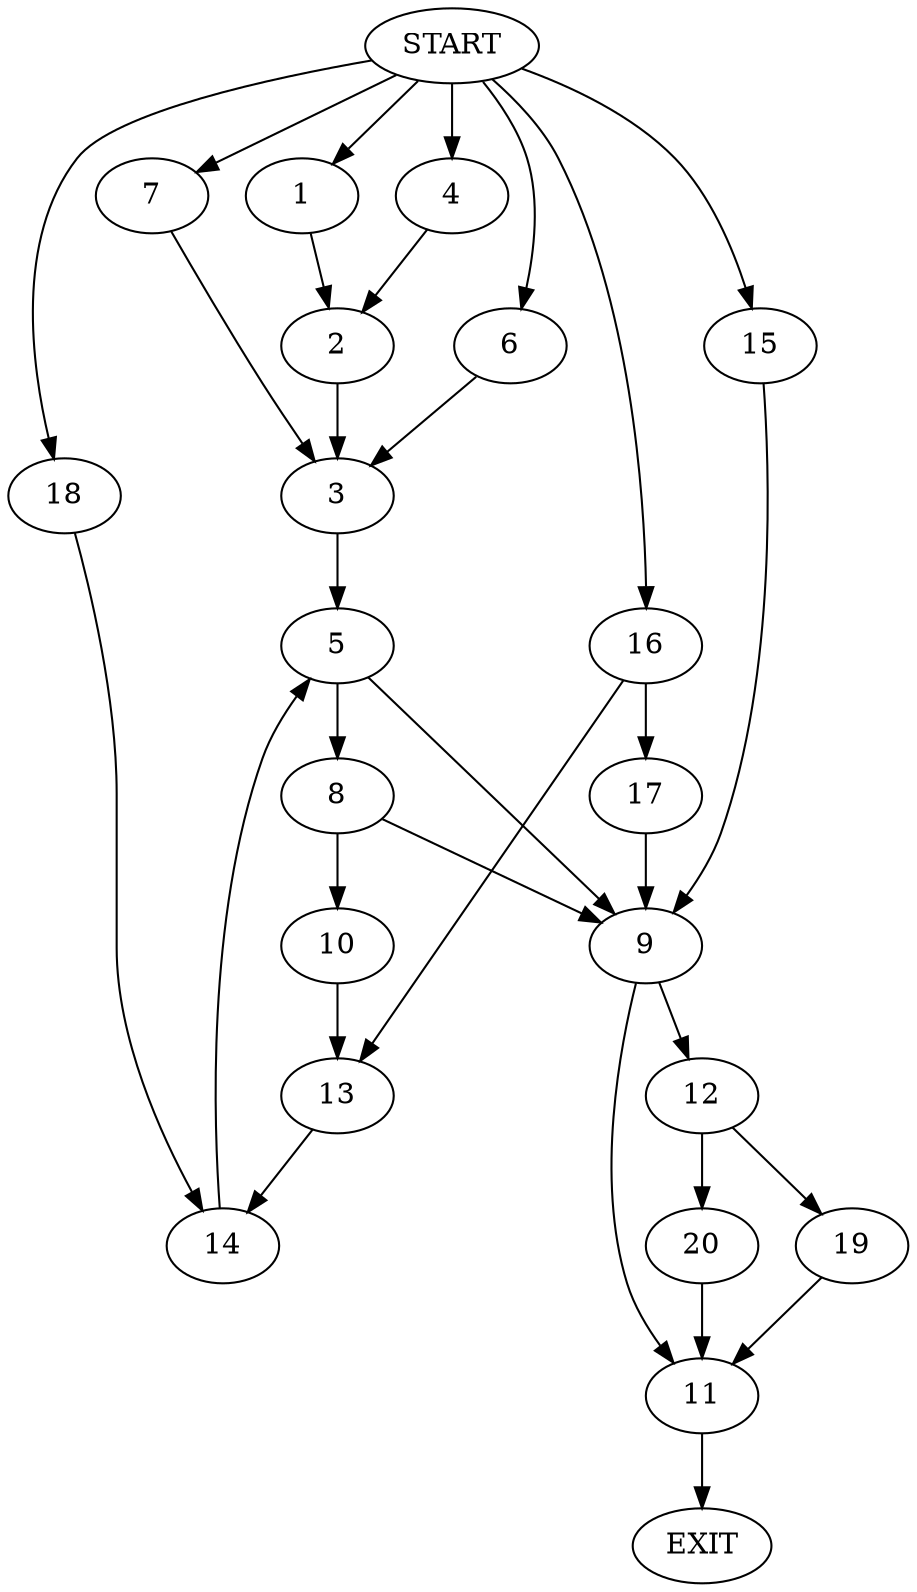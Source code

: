 digraph {
0 [label="START"]
21 [label="EXIT"]
0 -> 1
1 -> 2
2 -> 3
0 -> 4
4 -> 2
3 -> 5
0 -> 6
6 -> 3
0 -> 7
7 -> 3
5 -> 8
5 -> 9
8 -> 10
8 -> 9
9 -> 11
9 -> 12
10 -> 13
13 -> 14
0 -> 15
15 -> 9
0 -> 16
16 -> 13
16 -> 17
17 -> 9
14 -> 5
0 -> 18
18 -> 14
12 -> 19
12 -> 20
11 -> 21
20 -> 11
19 -> 11
}
